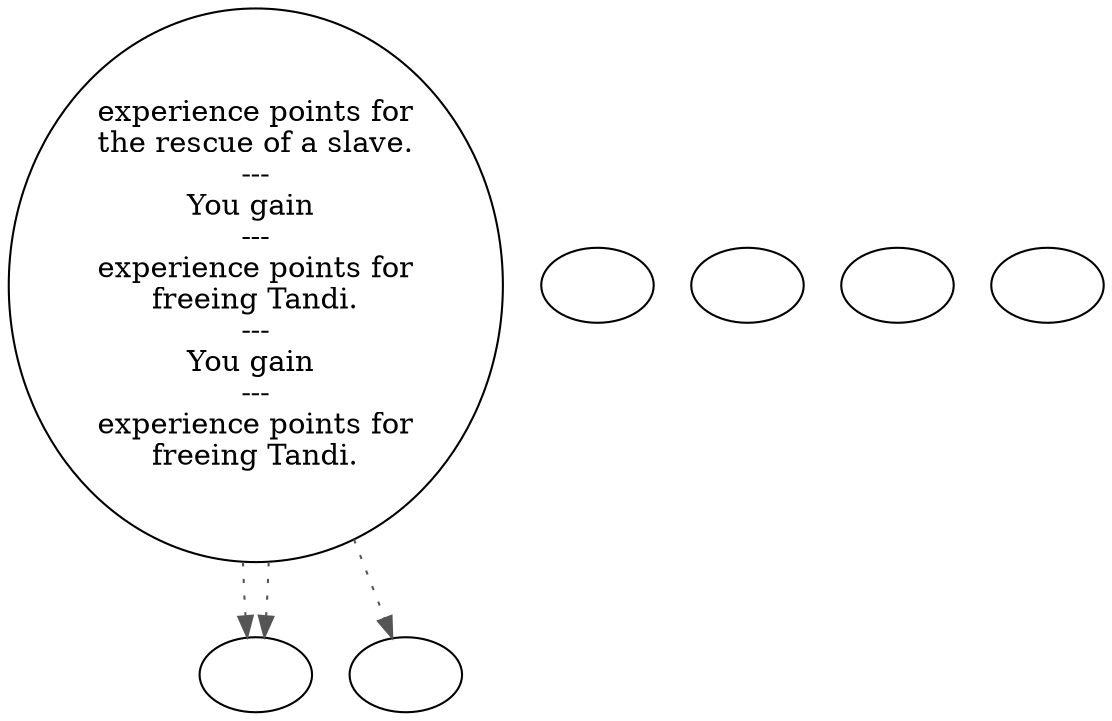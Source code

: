 digraph RAIDMAP {
  "start" [style=filled       fillcolor="#FFFFFF"       color="#000000"]
  "start" -> "Lighting" [style=dotted color="#555555"]
  "start" -> "add_party" [style=dotted color="#555555"]
  "start" -> "Lighting" [style=dotted color="#555555"]
  "start" [label="experience points for\nthe rescue of a slave.\n---\nYou gain \n---\nexperience points for\nfreeing Tandi.\n---\nYou gain \n---\nexperience points for\nfreeing Tandi."]
  "Lighting" [style=filled       fillcolor="#FFFFFF"       color="#000000"]
  "Lighting" [label=""]
  "add_party" [style=filled       fillcolor="#FFFFFF"       color="#000000"]
  "add_party" [label=""]
  "update_party" [style=filled       fillcolor="#FFFFFF"       color="#000000"]
  "update_party" [label=""]
  "remove_party" [style=filled       fillcolor="#FFFFFF"       color="#000000"]
  "remove_party" [label=""]
  "Darkness" [style=filled       fillcolor="#FFFFFF"       color="#000000"]
  "Darkness" [label=""]
  "Invasion" [style=filled       fillcolor="#FFFFFF"       color="#000000"]
  "Invasion" [label=""]
}